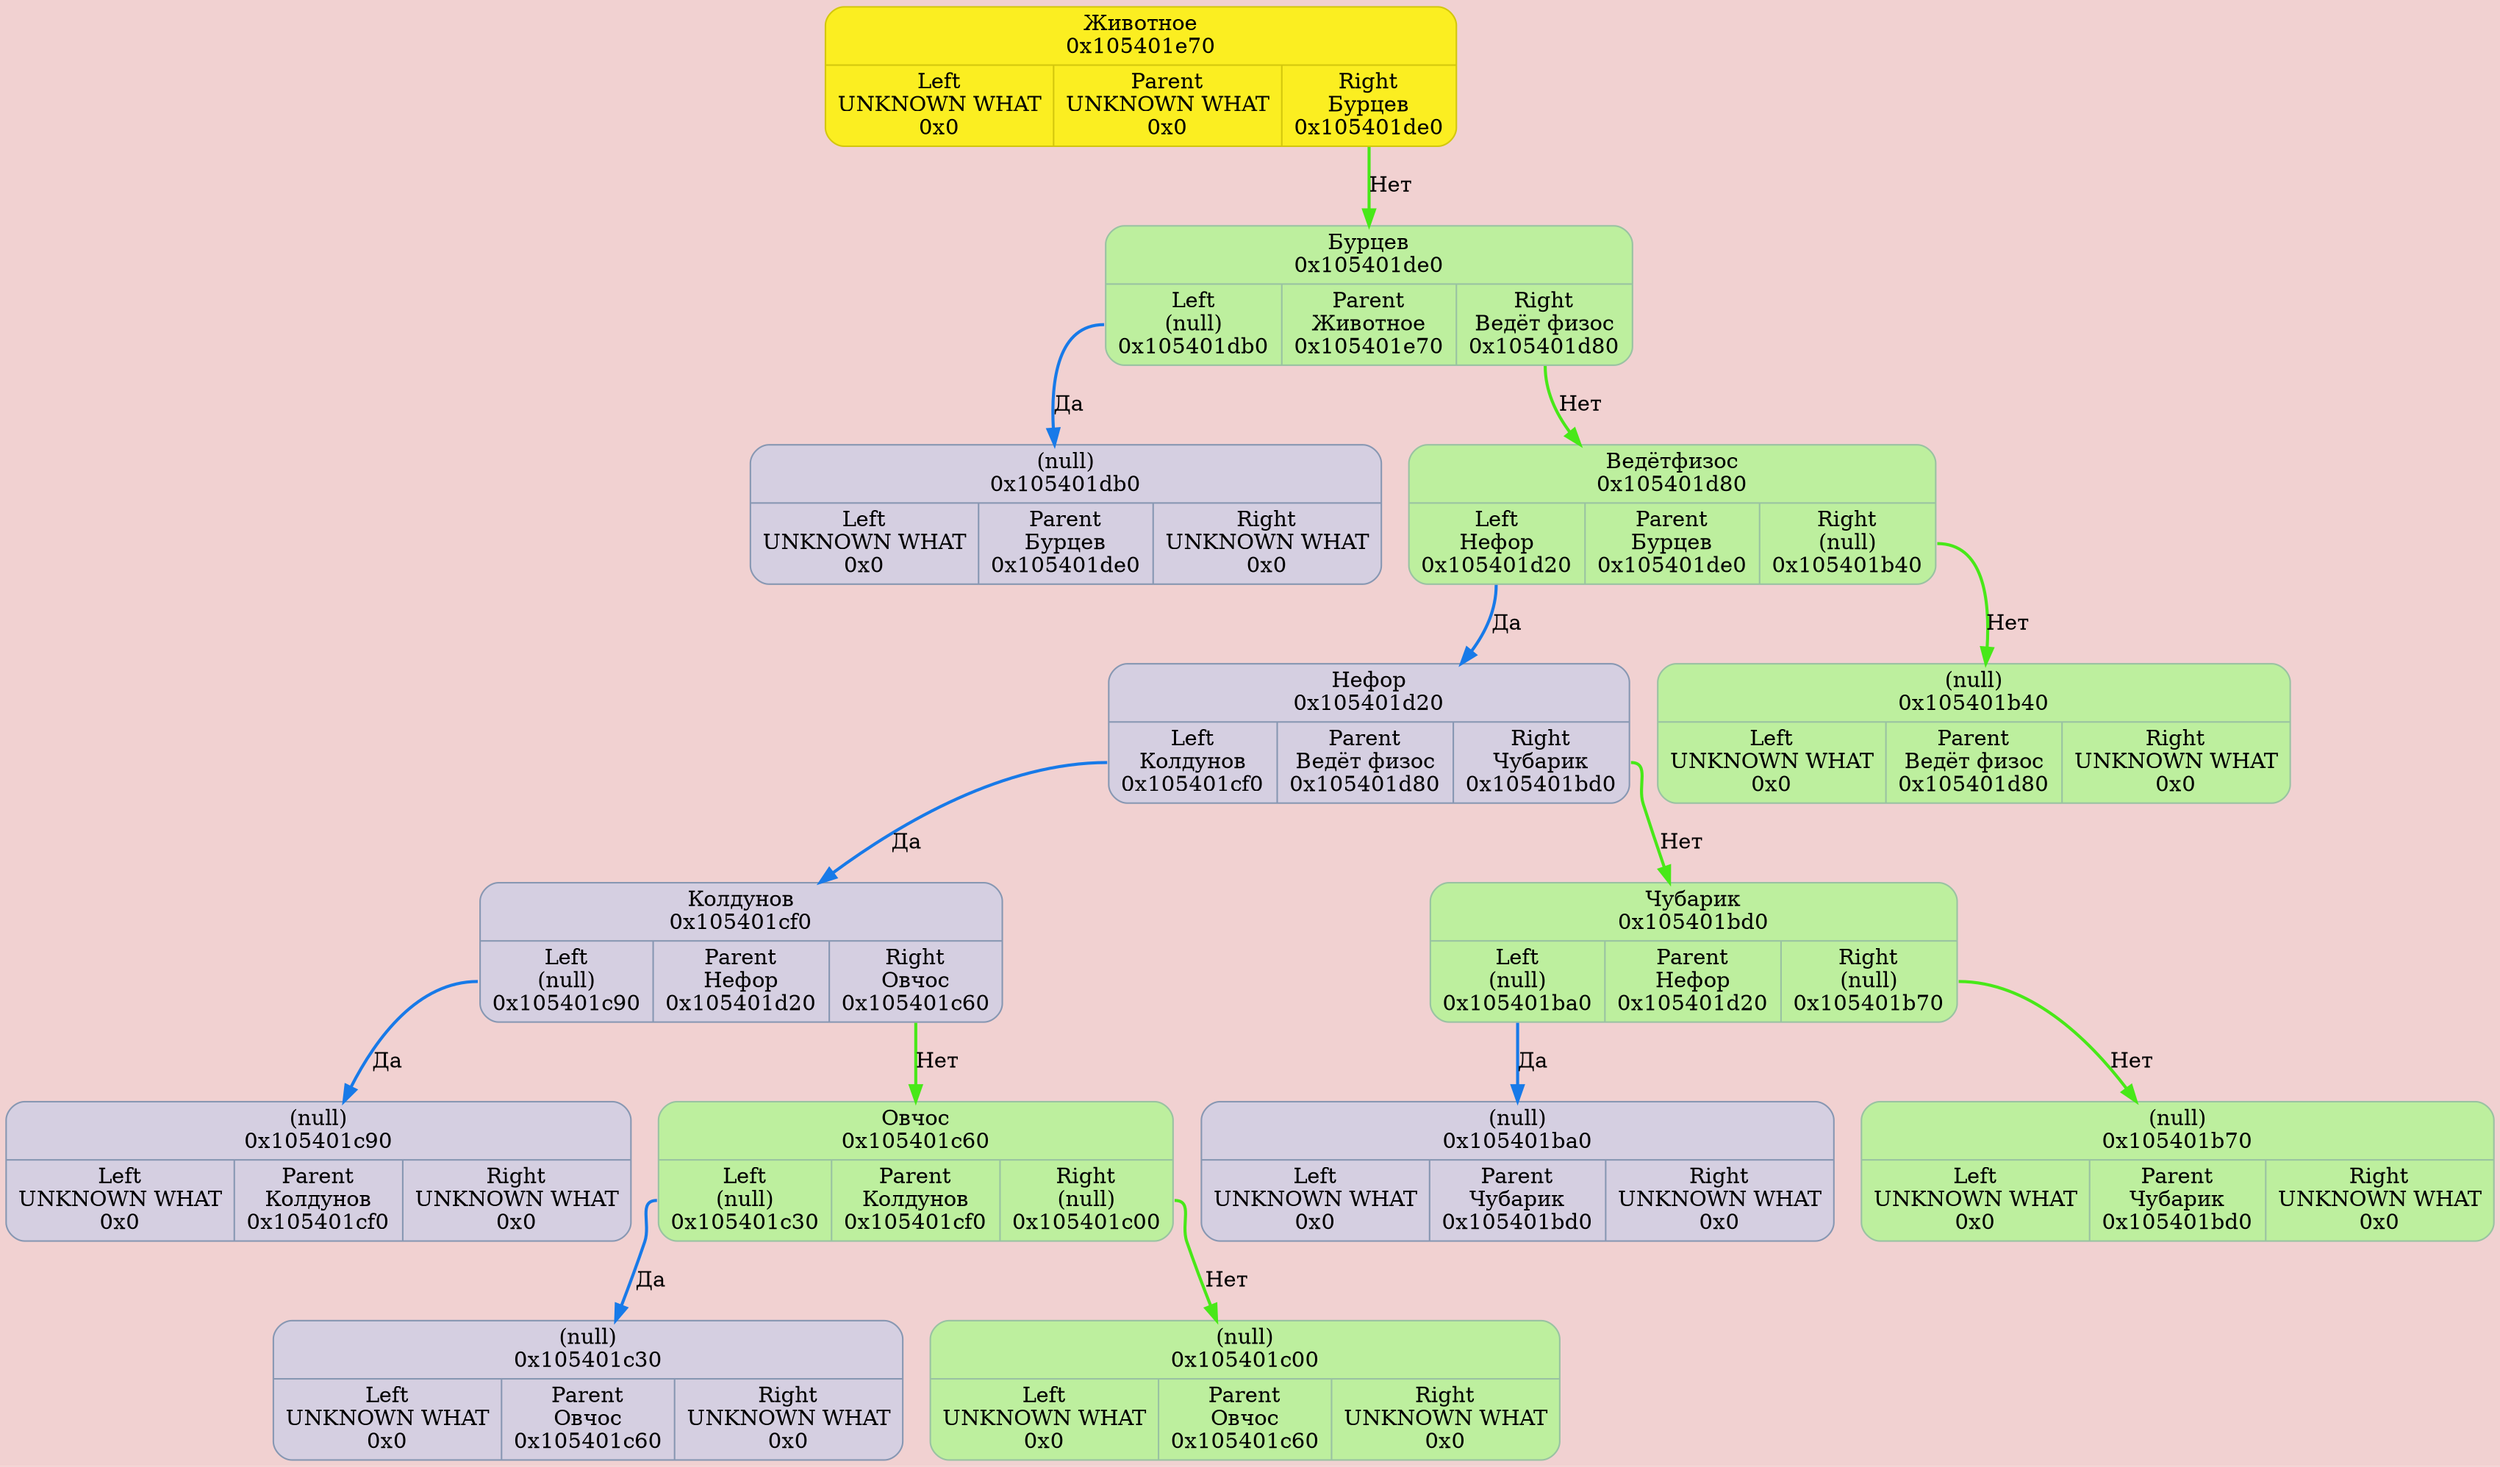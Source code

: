 digraph {
	fontname = "UbuntuMono";
	bgcolor = "#F1D1D1";

	node0x105401e70 [ shape = Mrecord; style = filled; fillcolor = "#FBEE21"; color = "#D3C70D"; fontcolor = "#000000";label = " { Животное\n0x105401e70 | { <left> Left\nUNKNOWN WHAT\n0x0 | Parent\nUNKNOWN WHAT\n0x0 | <right> Right\nБурцев\n0x105401de0 } } ";  ];
	node0x105401e70:<right> -> node0x105401de0 [ style = "bold"; color = "#48E818"; label = "Нет"; ];
	node0x105401de0 [ shape = Mrecord; style = filled; fillcolor = "#D5CFE1"; color = "#8797b2"; fontcolor = "#000000";label = " { Бурцев\n0x105401de0 | { <left> Left\n(null)\n0x105401db0 | Parent\nЖивотное\n0x105401e70 | <right> Right\nВедёт физос\n0x105401d80 } } ";  ];
	node0x105401de0:<left> -> node0x105401db0 [ style = "bold"; color = "#187AE8"; label = "Да"; ];
	node0x105401db0 [ shape = Mrecord; style = filled; fillcolor = "#D5CFE1"; color = "#8797b2"; fontcolor = "#000000";label = " { (null)\n0x105401db0 | { <left> Left\nUNKNOWN WHAT\n0x0 | Parent\nБурцев\n0x105401de0 | <right> Right\nUNKNOWN WHAT\n0x0 } } ";  ];
	node0x105401de0:<right> -> node0x105401d80 [ style = "bold"; color = "#48E818"; label = "Нет"; ];
	node0x105401d80 [ shape = Mrecord; style = filled; fillcolor = "#D5CFE1"; color = "#8797b2"; fontcolor = "#000000";label = " { Ведёт физос\n0x105401d80 | { <left> Left\nНефор\n0x105401d20 | Parent\nБурцев\n0x105401de0 | <right> Right\n(null)\n0x105401b40 } } ";  ];
	node0x105401d80:<left> -> node0x105401d20 [ style = "bold"; color = "#187AE8"; label = "Да"; ];
	node0x105401d20 [ shape = Mrecord; style = filled; fillcolor = "#D5CFE1"; color = "#8797b2"; fontcolor = "#000000";label = " { Нефор\n0x105401d20 | { <left> Left\nКолдунов\n0x105401cf0 | Parent\nВедёт физос\n0x105401d80 | <right> Right\nЧубарик\n0x105401bd0 } } ";  ];
	node0x105401d20:<left> -> node0x105401cf0 [ style = "bold"; color = "#187AE8"; label = "Да"; ];
	node0x105401cf0 [ shape = Mrecord; style = filled; fillcolor = "#D5CFE1"; color = "#8797b2"; fontcolor = "#000000";label = " { Колдунов\n0x105401cf0 | { <left> Left\n(null)\n0x105401c90 | Parent\nНефор\n0x105401d20 | <right> Right\nОвчос\n0x105401c60 } } ";  ];
	node0x105401cf0:<left> -> node0x105401c90 [ style = "bold"; color = "#187AE8"; label = "Да"; ];
	node0x105401c90 [ shape = Mrecord; style = filled; fillcolor = "#D5CFE1"; color = "#8797b2"; fontcolor = "#000000";label = " { (null)\n0x105401c90 | { <left> Left\nUNKNOWN WHAT\n0x0 | Parent\nКолдунов\n0x105401cf0 | <right> Right\nUNKNOWN WHAT\n0x0 } } ";  ];
	node0x105401cf0:<right> -> node0x105401c60 [ style = "bold"; color = "#48E818"; label = "Нет"; ];
	node0x105401c60 [ shape = Mrecord; style = filled; fillcolor = "#D5CFE1"; color = "#8797b2"; fontcolor = "#000000";label = " { Овчос\n0x105401c60 | { <left> Left\n(null)\n0x105401c30 | Parent\nКолдунов\n0x105401cf0 | <right> Right\n(null)\n0x105401c00 } } ";  ];
	node0x105401c60:<left> -> node0x105401c30 [ style = "bold"; color = "#187AE8"; label = "Да"; ];
	node0x105401c30 [ shape = Mrecord; style = filled; fillcolor = "#D5CFE1"; color = "#8797b2"; fontcolor = "#000000";label = " { (null)\n0x105401c30 | { <left> Left\nUNKNOWN WHAT\n0x0 | Parent\nОвчос\n0x105401c60 | <right> Right\nUNKNOWN WHAT\n0x0 } } ";  ];
	node0x105401c60:<right> -> node0x105401c00 [ style = "bold"; color = "#48E818"; label = "Нет"; ];
	node0x105401c00 [ shape = Mrecord; style = filled; fillcolor = "#D5CFE1"; color = "#8797b2"; fontcolor = "#000000";label = " { (null)\n0x105401c00 | { <left> Left\nUNKNOWN WHAT\n0x0 | Parent\nОвчос\n0x105401c60 | <right> Right\nUNKNOWN WHAT\n0x0 } } ";  ];
	node0x105401c00 [ fillcolor = "#BDEF9E"; color = "#99c2a2"; fontcolor = "#000000"; ];
	node0x105401c60 [ fillcolor = "#BDEF9E"; color = "#99c2a2"; fontcolor = "#000000"; ];
	node0x105401d20:<right> -> node0x105401bd0 [ style = "bold"; color = "#48E818"; label = "Нет"; ];
	node0x105401bd0 [ shape = Mrecord; style = filled; fillcolor = "#D5CFE1"; color = "#8797b2"; fontcolor = "#000000";label = " { Чубарик\n0x105401bd0 | { <left> Left\n(null)\n0x105401ba0 | Parent\nНефор\n0x105401d20 | <right> Right\n(null)\n0x105401b70 } } ";  ];
	node0x105401bd0:<left> -> node0x105401ba0 [ style = "bold"; color = "#187AE8"; label = "Да"; ];
	node0x105401ba0 [ shape = Mrecord; style = filled; fillcolor = "#D5CFE1"; color = "#8797b2"; fontcolor = "#000000";label = " { (null)\n0x105401ba0 | { <left> Left\nUNKNOWN WHAT\n0x0 | Parent\nЧубарик\n0x105401bd0 | <right> Right\nUNKNOWN WHAT\n0x0 } } ";  ];
	node0x105401bd0:<right> -> node0x105401b70 [ style = "bold"; color = "#48E818"; label = "Нет"; ];
	node0x105401b70 [ shape = Mrecord; style = filled; fillcolor = "#D5CFE1"; color = "#8797b2"; fontcolor = "#000000";label = " { (null)\n0x105401b70 | { <left> Left\nUNKNOWN WHAT\n0x0 | Parent\nЧубарик\n0x105401bd0 | <right> Right\nUNKNOWN WHAT\n0x0 } } ";  ];
	node0x105401b70 [ fillcolor = "#BDEF9E"; color = "#99c2a2"; fontcolor = "#000000"; ];
	node0x105401bd0 [ fillcolor = "#BDEF9E"; color = "#99c2a2"; fontcolor = "#000000"; ];
	node0x105401d80:<right> -> node0x105401b40 [ style = "bold"; color = "#48E818"; label = "Нет"; ];
	node0x105401b40 [ shape = Mrecord; style = filled; fillcolor = "#D5CFE1"; color = "#8797b2"; fontcolor = "#000000";label = " { (null)\n0x105401b40 | { <left> Left\nUNKNOWN WHAT\n0x0 | Parent\nВедёт физос\n0x105401d80 | <right> Right\nUNKNOWN WHAT\n0x0 } } ";  ];
	node0x105401b40 [ fillcolor = "#BDEF9E"; color = "#99c2a2"; fontcolor = "#000000"; ];
	node0x105401d80 [ fillcolor = "#BDEF9E"; color = "#99c2a2"; fontcolor = "#000000"; ];
	node0x105401de0 [ fillcolor = "#BDEF9E"; color = "#99c2a2"; fontcolor = "#000000"; ];
}
